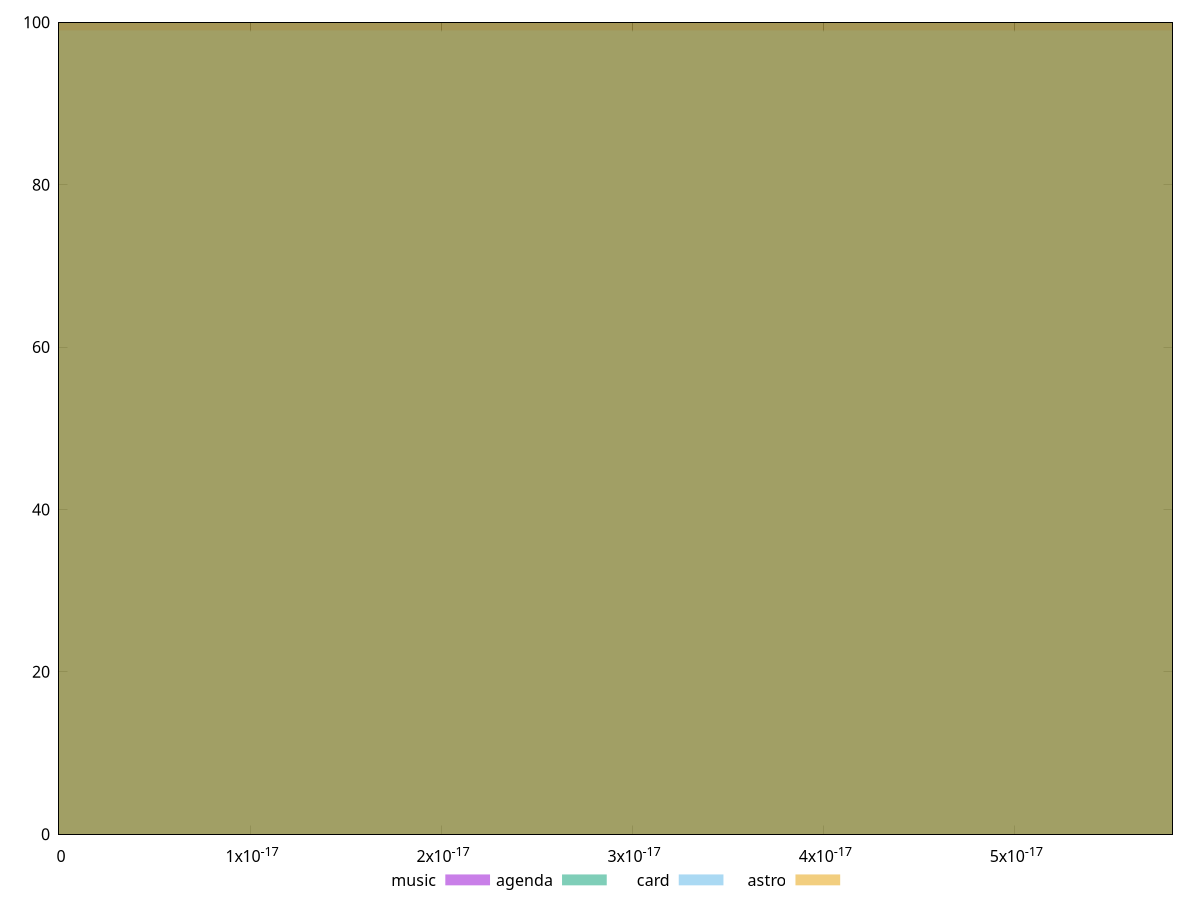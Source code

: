 reset

$music <<EOF
0 100
EOF

$agenda <<EOF
0 100
EOF

$card <<EOF
0 99
EOF

$astro <<EOF
0 100
EOF

set key outside below
set boxwidth 1e-12
set xrange [0:5.828670879282072e-17]
set yrange [0:100]
set trange [0:100]
set style fill transparent solid 0.5 noborder
set terminal svg size 640, 520 enhanced background rgb 'white'
set output "reports/report_00027_2021-02-24T12-40-31.850Z/meta/score-difference/comparison/histogram/all_raw.svg"

plot $music title "music" with boxes, \
     $agenda title "agenda" with boxes, \
     $card title "card" with boxes, \
     $astro title "astro" with boxes

reset
